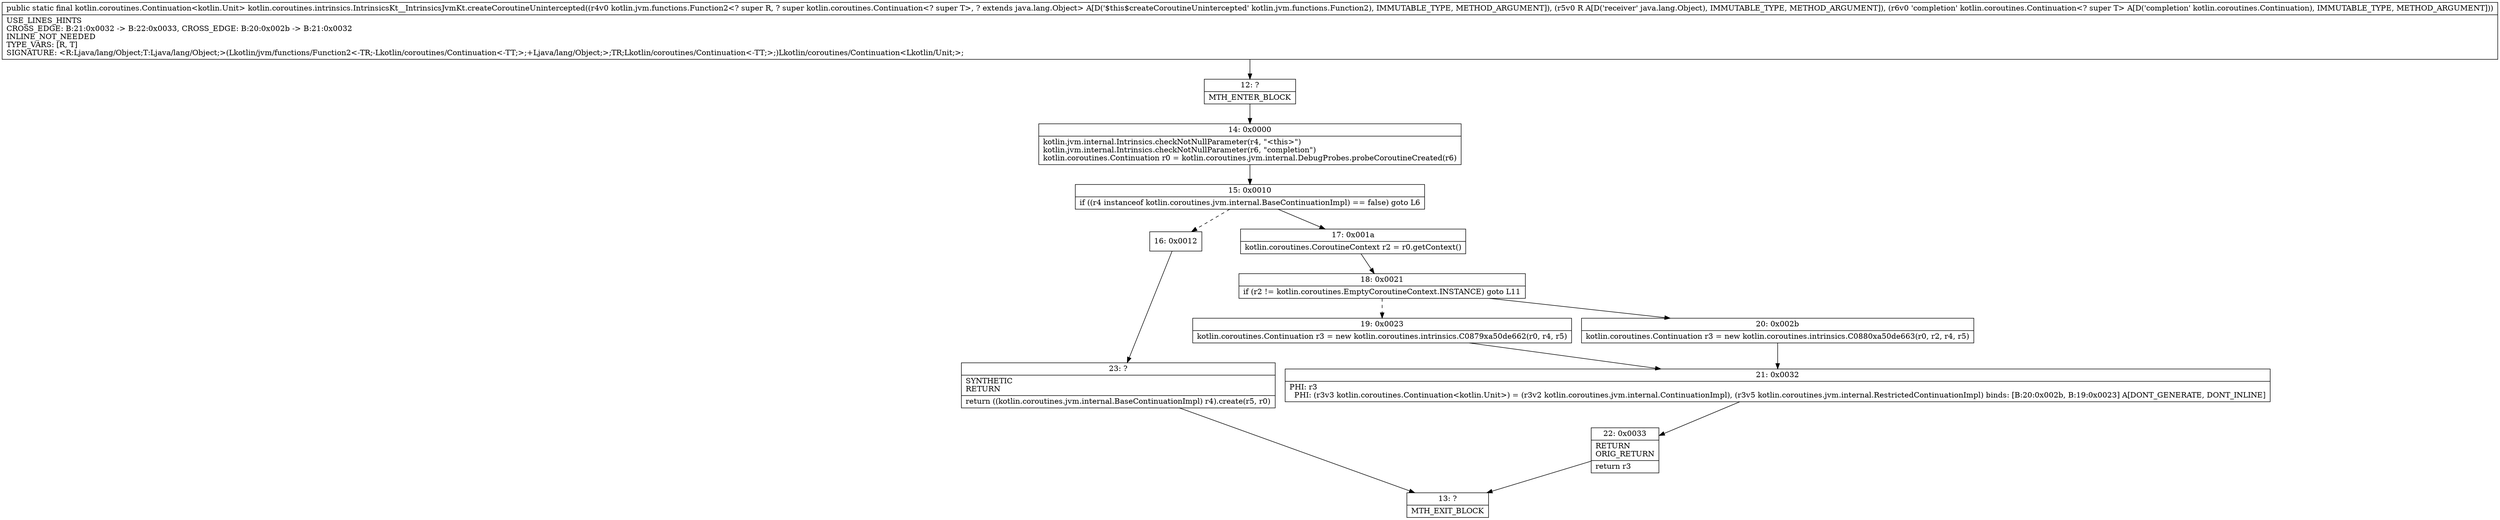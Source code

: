 digraph "CFG forkotlin.coroutines.intrinsics.IntrinsicsKt__IntrinsicsJvmKt.createCoroutineUnintercepted(Lkotlin\/jvm\/functions\/Function2;Ljava\/lang\/Object;Lkotlin\/coroutines\/Continuation;)Lkotlin\/coroutines\/Continuation;" {
Node_12 [shape=record,label="{12\:\ ?|MTH_ENTER_BLOCK\l}"];
Node_14 [shape=record,label="{14\:\ 0x0000|kotlin.jvm.internal.Intrinsics.checkNotNullParameter(r4, \"\<this\>\")\lkotlin.jvm.internal.Intrinsics.checkNotNullParameter(r6, \"completion\")\lkotlin.coroutines.Continuation r0 = kotlin.coroutines.jvm.internal.DebugProbes.probeCoroutineCreated(r6)\l}"];
Node_15 [shape=record,label="{15\:\ 0x0010|if ((r4 instanceof kotlin.coroutines.jvm.internal.BaseContinuationImpl) == false) goto L6\l}"];
Node_16 [shape=record,label="{16\:\ 0x0012}"];
Node_23 [shape=record,label="{23\:\ ?|SYNTHETIC\lRETURN\l|return ((kotlin.coroutines.jvm.internal.BaseContinuationImpl) r4).create(r5, r0)\l}"];
Node_13 [shape=record,label="{13\:\ ?|MTH_EXIT_BLOCK\l}"];
Node_17 [shape=record,label="{17\:\ 0x001a|kotlin.coroutines.CoroutineContext r2 = r0.getContext()\l}"];
Node_18 [shape=record,label="{18\:\ 0x0021|if (r2 != kotlin.coroutines.EmptyCoroutineContext.INSTANCE) goto L11\l}"];
Node_19 [shape=record,label="{19\:\ 0x0023|kotlin.coroutines.Continuation r3 = new kotlin.coroutines.intrinsics.C0879xa50de662(r0, r4, r5)\l}"];
Node_21 [shape=record,label="{21\:\ 0x0032|PHI: r3 \l  PHI: (r3v3 kotlin.coroutines.Continuation\<kotlin.Unit\>) = (r3v2 kotlin.coroutines.jvm.internal.ContinuationImpl), (r3v5 kotlin.coroutines.jvm.internal.RestrictedContinuationImpl) binds: [B:20:0x002b, B:19:0x0023] A[DONT_GENERATE, DONT_INLINE]\l}"];
Node_22 [shape=record,label="{22\:\ 0x0033|RETURN\lORIG_RETURN\l|return r3\l}"];
Node_20 [shape=record,label="{20\:\ 0x002b|kotlin.coroutines.Continuation r3 = new kotlin.coroutines.intrinsics.C0880xa50de663(r0, r2, r4, r5)\l}"];
MethodNode[shape=record,label="{public static final kotlin.coroutines.Continuation\<kotlin.Unit\> kotlin.coroutines.intrinsics.IntrinsicsKt__IntrinsicsJvmKt.createCoroutineUnintercepted((r4v0 kotlin.jvm.functions.Function2\<? super R, ? super kotlin.coroutines.Continuation\<? super T\>, ? extends java.lang.Object\> A[D('$this$createCoroutineUnintercepted' kotlin.jvm.functions.Function2), IMMUTABLE_TYPE, METHOD_ARGUMENT]), (r5v0 R A[D('receiver' java.lang.Object), IMMUTABLE_TYPE, METHOD_ARGUMENT]), (r6v0 'completion' kotlin.coroutines.Continuation\<? super T\> A[D('completion' kotlin.coroutines.Continuation), IMMUTABLE_TYPE, METHOD_ARGUMENT]))  | USE_LINES_HINTS\lCROSS_EDGE: B:21:0x0032 \-\> B:22:0x0033, CROSS_EDGE: B:20:0x002b \-\> B:21:0x0032\lINLINE_NOT_NEEDED\lTYPE_VARS: [R, T]\lSIGNATURE: \<R:Ljava\/lang\/Object;T:Ljava\/lang\/Object;\>(Lkotlin\/jvm\/functions\/Function2\<\-TR;\-Lkotlin\/coroutines\/Continuation\<\-TT;\>;+Ljava\/lang\/Object;\>;TR;Lkotlin\/coroutines\/Continuation\<\-TT;\>;)Lkotlin\/coroutines\/Continuation\<Lkotlin\/Unit;\>;\l}"];
MethodNode -> Node_12;Node_12 -> Node_14;
Node_14 -> Node_15;
Node_15 -> Node_16[style=dashed];
Node_15 -> Node_17;
Node_16 -> Node_23;
Node_23 -> Node_13;
Node_17 -> Node_18;
Node_18 -> Node_19[style=dashed];
Node_18 -> Node_20;
Node_19 -> Node_21;
Node_21 -> Node_22;
Node_22 -> Node_13;
Node_20 -> Node_21;
}

